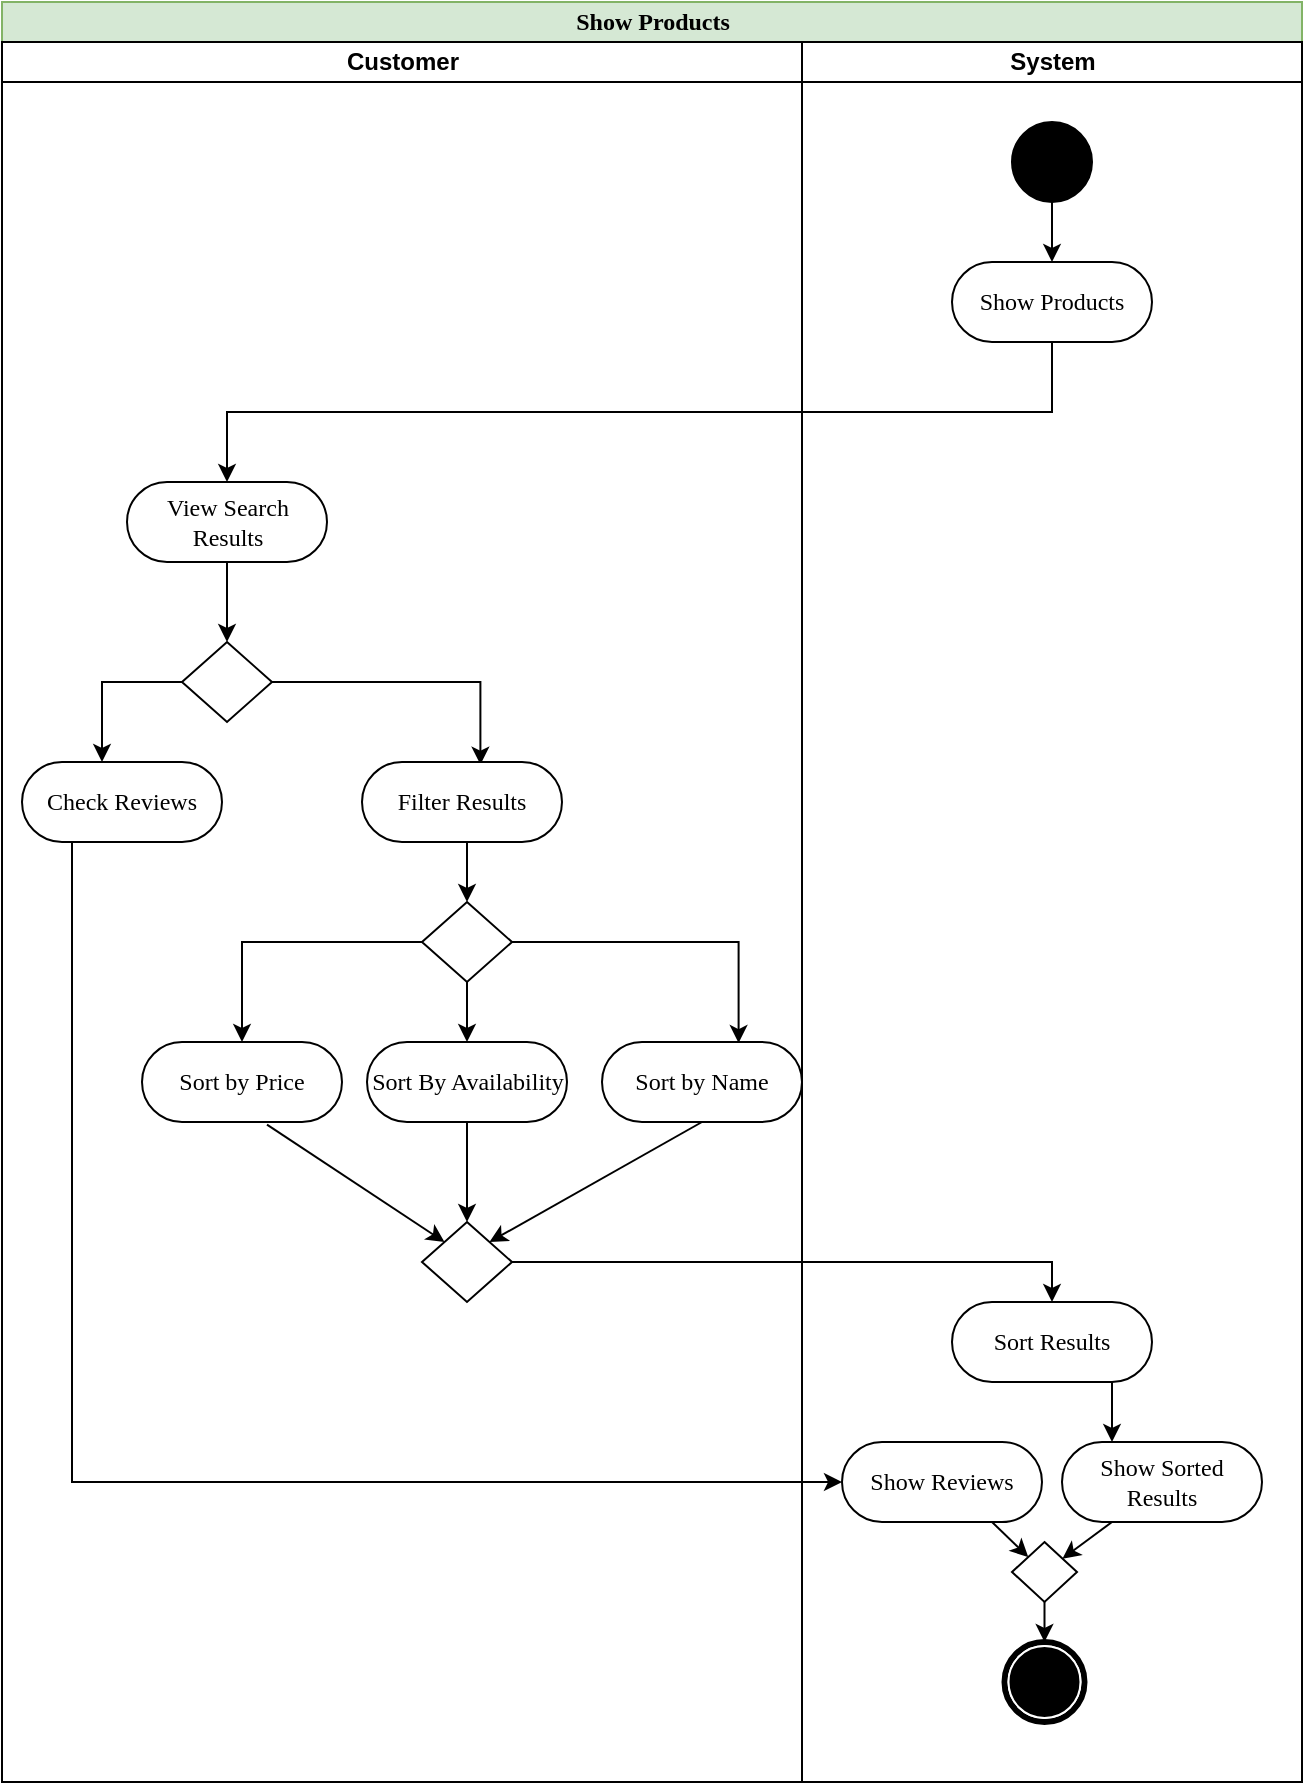 <mxfile version="13.9.9" type="device"><diagram name="Page-1" id="0783ab3e-0a74-02c8-0abd-f7b4e66b4bec"><mxGraphModel dx="1086" dy="806" grid="1" gridSize="10" guides="1" tooltips="1" connect="1" arrows="1" fold="1" page="1" pageScale="1" pageWidth="850" pageHeight="1100" background="#ffffff" math="0" shadow="0"><root><mxCell id="0"/><mxCell id="1" parent="0"/><mxCell id="1c1d494c118603dd-1" value="Show Products" style="swimlane;html=1;childLayout=stackLayout;startSize=20;rounded=0;shadow=0;comic=0;labelBackgroundColor=none;strokeWidth=1;fontFamily=Verdana;fontSize=12;align=center;fillColor=#d5e8d4;strokeColor=#82b366;" parent="1" vertex="1"><mxGeometry x="60" y="20" width="650" height="890" as="geometry"/></mxCell><mxCell id="1c1d494c118603dd-2" value="Customer" style="swimlane;html=1;startSize=20;" parent="1c1d494c118603dd-1" vertex="1"><mxGeometry y="20" width="400" height="870" as="geometry"/></mxCell><mxCell id="gM5aIwrT1ISCsXNr0apA-4" style="edgeStyle=orthogonalEdgeStyle;rounded=0;orthogonalLoop=1;jettySize=auto;html=1;exitX=0.5;exitY=1;exitDx=0;exitDy=0;entryX=0.5;entryY=0;entryDx=0;entryDy=0;" parent="1c1d494c118603dd-2" source="28gdHKf1GPUSFkBqt9Wz-8" target="gM5aIwrT1ISCsXNr0apA-3" edge="1"><mxGeometry relative="1" as="geometry"/></mxCell><mxCell id="28gdHKf1GPUSFkBqt9Wz-8" value="View Search Results" style="rounded=1;whiteSpace=wrap;html=1;shadow=0;comic=0;labelBackgroundColor=none;strokeWidth=1;fontFamily=Verdana;fontSize=12;align=center;arcSize=50;" parent="1c1d494c118603dd-2" vertex="1"><mxGeometry x="62.5" y="220" width="100" height="40" as="geometry"/></mxCell><mxCell id="gM5aIwrT1ISCsXNr0apA-24" style="edgeStyle=orthogonalEdgeStyle;rounded=0;orthogonalLoop=1;jettySize=auto;html=1;exitX=1;exitY=0.5;exitDx=0;exitDy=0;entryX=0.592;entryY=0.033;entryDx=0;entryDy=0;entryPerimeter=0;" parent="1c1d494c118603dd-2" source="gM5aIwrT1ISCsXNr0apA-3" target="gM5aIwrT1ISCsXNr0apA-6" edge="1"><mxGeometry relative="1" as="geometry"/></mxCell><mxCell id="gM5aIwrT1ISCsXNr0apA-26" style="edgeStyle=orthogonalEdgeStyle;rounded=0;orthogonalLoop=1;jettySize=auto;html=1;exitX=0;exitY=0.5;exitDx=0;exitDy=0;" parent="1c1d494c118603dd-2" source="gM5aIwrT1ISCsXNr0apA-3" target="gM5aIwrT1ISCsXNr0apA-25" edge="1"><mxGeometry relative="1" as="geometry"><Array as="points"><mxPoint x="50" y="320"/></Array></mxGeometry></mxCell><mxCell id="gM5aIwrT1ISCsXNr0apA-3" value="" style="rhombus;whiteSpace=wrap;html=1;" parent="1c1d494c118603dd-2" vertex="1"><mxGeometry x="90" y="300" width="45" height="40" as="geometry"/></mxCell><mxCell id="gM5aIwrT1ISCsXNr0apA-6" value="Filter Results" style="rounded=1;whiteSpace=wrap;html=1;shadow=0;comic=0;labelBackgroundColor=none;strokeWidth=1;fontFamily=Verdana;fontSize=12;align=center;arcSize=50;" parent="1c1d494c118603dd-2" vertex="1"><mxGeometry x="180" y="360" width="100" height="40" as="geometry"/></mxCell><mxCell id="1Q8CEuoS4O-bECUVA2zp-23" style="edgeStyle=orthogonalEdgeStyle;rounded=0;orthogonalLoop=1;jettySize=auto;html=1;exitX=0.5;exitY=1;exitDx=0;exitDy=0;entryX=0.5;entryY=0;entryDx=0;entryDy=0;" parent="1c1d494c118603dd-2" source="gM5aIwrT1ISCsXNr0apA-10" target="1Q8CEuoS4O-bECUVA2zp-22" edge="1"><mxGeometry relative="1" as="geometry"/></mxCell><mxCell id="gM5aIwrT1ISCsXNr0apA-10" value="" style="rhombus;whiteSpace=wrap;html=1;" parent="1c1d494c118603dd-2" vertex="1"><mxGeometry x="210" y="430" width="45" height="40" as="geometry"/></mxCell><mxCell id="gM5aIwrT1ISCsXNr0apA-11" style="edgeStyle=orthogonalEdgeStyle;rounded=0;orthogonalLoop=1;jettySize=auto;html=1;exitX=0.5;exitY=1;exitDx=0;exitDy=0;entryX=0.5;entryY=0;entryDx=0;entryDy=0;" parent="1c1d494c118603dd-2" source="gM5aIwrT1ISCsXNr0apA-6" target="gM5aIwrT1ISCsXNr0apA-10" edge="1"><mxGeometry x="170" y="400" as="geometry"/></mxCell><mxCell id="gM5aIwrT1ISCsXNr0apA-30" style="edgeStyle=none;rounded=0;orthogonalLoop=1;jettySize=auto;html=1;exitX=0.625;exitY=1.033;exitDx=0;exitDy=0;entryX=0;entryY=0;entryDx=0;entryDy=0;exitPerimeter=0;" parent="1c1d494c118603dd-2" source="gM5aIwrT1ISCsXNr0apA-14" target="gM5aIwrT1ISCsXNr0apA-28" edge="1"><mxGeometry relative="1" as="geometry"/></mxCell><mxCell id="gM5aIwrT1ISCsXNr0apA-14" value="Sort by Price" style="rounded=1;whiteSpace=wrap;html=1;shadow=0;comic=0;labelBackgroundColor=none;strokeWidth=1;fontFamily=Verdana;fontSize=12;align=center;arcSize=50;" parent="1c1d494c118603dd-2" vertex="1"><mxGeometry x="70" y="500" width="100" height="40" as="geometry"/></mxCell><mxCell id="gM5aIwrT1ISCsXNr0apA-17" style="edgeStyle=orthogonalEdgeStyle;rounded=0;orthogonalLoop=1;jettySize=auto;html=1;exitX=0;exitY=0.5;exitDx=0;exitDy=0;" parent="1c1d494c118603dd-2" source="gM5aIwrT1ISCsXNr0apA-10" target="gM5aIwrT1ISCsXNr0apA-14" edge="1"><mxGeometry x="170" y="400" as="geometry"/></mxCell><mxCell id="gM5aIwrT1ISCsXNr0apA-29" style="edgeStyle=none;rounded=0;orthogonalLoop=1;jettySize=auto;html=1;exitX=0.5;exitY=1;exitDx=0;exitDy=0;entryX=1;entryY=0;entryDx=0;entryDy=0;" parent="1c1d494c118603dd-2" source="gM5aIwrT1ISCsXNr0apA-16" target="gM5aIwrT1ISCsXNr0apA-28" edge="1"><mxGeometry relative="1" as="geometry"/></mxCell><mxCell id="gM5aIwrT1ISCsXNr0apA-16" value="Sort by Name" style="rounded=1;whiteSpace=wrap;html=1;shadow=0;comic=0;labelBackgroundColor=none;strokeWidth=1;fontFamily=Verdana;fontSize=12;align=center;arcSize=50;" parent="1c1d494c118603dd-2" vertex="1"><mxGeometry x="300" y="500" width="100" height="40" as="geometry"/></mxCell><mxCell id="gM5aIwrT1ISCsXNr0apA-19" style="edgeStyle=orthogonalEdgeStyle;rounded=0;orthogonalLoop=1;jettySize=auto;html=1;exitX=1;exitY=0.5;exitDx=0;exitDy=0;entryX=0.683;entryY=0.013;entryDx=0;entryDy=0;entryPerimeter=0;" parent="1c1d494c118603dd-2" source="gM5aIwrT1ISCsXNr0apA-10" target="gM5aIwrT1ISCsXNr0apA-16" edge="1"><mxGeometry x="170" y="400" as="geometry"/></mxCell><mxCell id="gM5aIwrT1ISCsXNr0apA-25" value="Check Reviews" style="rounded=1;whiteSpace=wrap;html=1;shadow=0;comic=0;labelBackgroundColor=none;strokeWidth=1;fontFamily=Verdana;fontSize=12;align=center;arcSize=50;" parent="1c1d494c118603dd-2" vertex="1"><mxGeometry x="10" y="360" width="100" height="40" as="geometry"/></mxCell><mxCell id="gM5aIwrT1ISCsXNr0apA-28" value="" style="rhombus;whiteSpace=wrap;html=1;" parent="1c1d494c118603dd-2" vertex="1"><mxGeometry x="210" y="590" width="45" height="40" as="geometry"/></mxCell><mxCell id="1Q8CEuoS4O-bECUVA2zp-24" style="rounded=0;orthogonalLoop=1;jettySize=auto;html=1;exitX=0.5;exitY=1;exitDx=0;exitDy=0;entryX=0.5;entryY=0;entryDx=0;entryDy=0;" parent="1c1d494c118603dd-2" source="1Q8CEuoS4O-bECUVA2zp-22" target="gM5aIwrT1ISCsXNr0apA-28" edge="1"><mxGeometry relative="1" as="geometry"/></mxCell><mxCell id="1Q8CEuoS4O-bECUVA2zp-22" value="Sort By Availability" style="rounded=1;whiteSpace=wrap;html=1;shadow=0;comic=0;labelBackgroundColor=none;strokeWidth=1;fontFamily=Verdana;fontSize=12;align=center;arcSize=50;" parent="1c1d494c118603dd-2" vertex="1"><mxGeometry x="182.5" y="500" width="100" height="40" as="geometry"/></mxCell><mxCell id="1c1d494c118603dd-3" value="System" style="swimlane;html=1;startSize=20;" parent="1c1d494c118603dd-1" vertex="1"><mxGeometry x="400" y="20" width="250" height="870" as="geometry"/></mxCell><mxCell id="gM5aIwrT1ISCsXNr0apA-1" style="edgeStyle=orthogonalEdgeStyle;rounded=0;orthogonalLoop=1;jettySize=auto;html=1;exitX=0.5;exitY=1;exitDx=0;exitDy=0;" parent="1c1d494c118603dd-3" source="60571a20871a0731-4" target="28gdHKf1GPUSFkBqt9Wz-9" edge="1"><mxGeometry relative="1" as="geometry"/></mxCell><mxCell id="60571a20871a0731-4" value="" style="ellipse;whiteSpace=wrap;html=1;rounded=0;shadow=0;comic=0;labelBackgroundColor=none;strokeWidth=1;fillColor=#000000;fontFamily=Verdana;fontSize=12;align=center;" parent="1c1d494c118603dd-3" vertex="1"><mxGeometry x="105" y="40" width="40" height="40" as="geometry"/></mxCell><mxCell id="28gdHKf1GPUSFkBqt9Wz-9" value="Show Products" style="rounded=1;whiteSpace=wrap;html=1;shadow=0;comic=0;labelBackgroundColor=none;strokeWidth=1;fontFamily=Verdana;fontSize=12;align=center;arcSize=50;" parent="1c1d494c118603dd-3" vertex="1"><mxGeometry x="75" y="110" width="100" height="40" as="geometry"/></mxCell><mxCell id="1Q8CEuoS4O-bECUVA2zp-26" style="edgeStyle=orthogonalEdgeStyle;rounded=0;orthogonalLoop=1;jettySize=auto;html=1;exitX=0.75;exitY=1;exitDx=0;exitDy=0;entryX=0.25;entryY=0;entryDx=0;entryDy=0;" parent="1c1d494c118603dd-3" source="gM5aIwrT1ISCsXNr0apA-32" target="gM5aIwrT1ISCsXNr0apA-35" edge="1"><mxGeometry relative="1" as="geometry"/></mxCell><mxCell id="gM5aIwrT1ISCsXNr0apA-32" value="Sort Results" style="rounded=1;whiteSpace=wrap;html=1;shadow=0;comic=0;labelBackgroundColor=none;strokeWidth=1;fontFamily=Verdana;fontSize=12;align=center;arcSize=50;" parent="1c1d494c118603dd-3" vertex="1"><mxGeometry x="75" y="630" width="100" height="40" as="geometry"/></mxCell><mxCell id="gM5aIwrT1ISCsXNr0apA-42" style="edgeStyle=none;rounded=0;orthogonalLoop=1;jettySize=auto;html=1;exitX=0.25;exitY=1;exitDx=0;exitDy=0;" parent="1c1d494c118603dd-3" source="gM5aIwrT1ISCsXNr0apA-35" target="gM5aIwrT1ISCsXNr0apA-41" edge="1"><mxGeometry relative="1" as="geometry"/></mxCell><mxCell id="gM5aIwrT1ISCsXNr0apA-35" value="Show Sorted Results" style="rounded=1;whiteSpace=wrap;html=1;shadow=0;comic=0;labelBackgroundColor=none;strokeWidth=1;fontFamily=Verdana;fontSize=12;align=center;arcSize=50;" parent="1c1d494c118603dd-3" vertex="1"><mxGeometry x="130" y="700" width="100" height="40" as="geometry"/></mxCell><mxCell id="gM5aIwrT1ISCsXNr0apA-43" style="edgeStyle=none;rounded=0;orthogonalLoop=1;jettySize=auto;html=1;exitX=0.75;exitY=1;exitDx=0;exitDy=0;entryX=0;entryY=0;entryDx=0;entryDy=0;" parent="1c1d494c118603dd-3" source="gM5aIwrT1ISCsXNr0apA-37" target="gM5aIwrT1ISCsXNr0apA-41" edge="1"><mxGeometry relative="1" as="geometry"/></mxCell><mxCell id="gM5aIwrT1ISCsXNr0apA-37" value="Show Reviews" style="rounded=1;whiteSpace=wrap;html=1;shadow=0;comic=0;labelBackgroundColor=none;strokeWidth=1;fontFamily=Verdana;fontSize=12;align=center;arcSize=50;" parent="1c1d494c118603dd-3" vertex="1"><mxGeometry x="20" y="700" width="100" height="40" as="geometry"/></mxCell><mxCell id="60571a20871a0731-5" value="" style="shape=mxgraph.bpmn.shape;html=1;verticalLabelPosition=bottom;labelBackgroundColor=#ffffff;verticalAlign=top;perimeter=ellipsePerimeter;outline=end;symbol=terminate;rounded=0;shadow=0;comic=0;strokeWidth=1;fontFamily=Verdana;fontSize=12;align=center;" parent="1c1d494c118603dd-3" vertex="1"><mxGeometry x="101.25" y="800" width="40" height="40" as="geometry"/></mxCell><mxCell id="gM5aIwrT1ISCsXNr0apA-44" style="edgeStyle=none;rounded=0;orthogonalLoop=1;jettySize=auto;html=1;exitX=0.5;exitY=1;exitDx=0;exitDy=0;entryX=0.5;entryY=0;entryDx=0;entryDy=0;" parent="1c1d494c118603dd-3" source="gM5aIwrT1ISCsXNr0apA-41" target="60571a20871a0731-5" edge="1"><mxGeometry relative="1" as="geometry"/></mxCell><mxCell id="gM5aIwrT1ISCsXNr0apA-41" value="" style="rhombus;whiteSpace=wrap;html=1;" parent="1c1d494c118603dd-3" vertex="1"><mxGeometry x="105" y="750" width="32.5" height="30" as="geometry"/></mxCell><mxCell id="gM5aIwrT1ISCsXNr0apA-20" style="edgeStyle=orthogonalEdgeStyle;rounded=0;orthogonalLoop=1;jettySize=auto;html=1;exitX=0.5;exitY=1;exitDx=0;exitDy=0;entryX=0.5;entryY=0;entryDx=0;entryDy=0;" parent="1c1d494c118603dd-1" source="28gdHKf1GPUSFkBqt9Wz-9" target="28gdHKf1GPUSFkBqt9Wz-8" edge="1"><mxGeometry relative="1" as="geometry"/></mxCell><mxCell id="1Q8CEuoS4O-bECUVA2zp-25" style="edgeStyle=orthogonalEdgeStyle;rounded=0;orthogonalLoop=1;jettySize=auto;html=1;exitX=1;exitY=0.5;exitDx=0;exitDy=0;entryX=0.5;entryY=0;entryDx=0;entryDy=0;" parent="1c1d494c118603dd-1" source="gM5aIwrT1ISCsXNr0apA-28" target="gM5aIwrT1ISCsXNr0apA-32" edge="1"><mxGeometry relative="1" as="geometry"><mxPoint x="540" y="630" as="targetPoint"/></mxGeometry></mxCell><mxCell id="1Q8CEuoS4O-bECUVA2zp-27" style="edgeStyle=orthogonalEdgeStyle;rounded=0;orthogonalLoop=1;jettySize=auto;html=1;exitX=0.25;exitY=1;exitDx=0;exitDy=0;entryX=0;entryY=0.5;entryDx=0;entryDy=0;" parent="1c1d494c118603dd-1" source="gM5aIwrT1ISCsXNr0apA-25" target="gM5aIwrT1ISCsXNr0apA-37" edge="1"><mxGeometry relative="1" as="geometry"/></mxCell></root></mxGraphModel></diagram></mxfile>